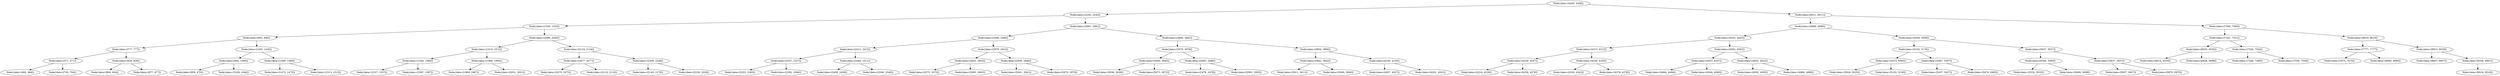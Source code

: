 digraph G{
1142484868 [label="Node{data=[4206, 4206]}"]
1142484868 -> 2039160056
2039160056 [label="Node{data=[2240, 2240]}"]
2039160056 -> 877241443
877241443 [label="Node{data=[1520, 1520]}"]
877241443 -> 1106230569
1106230569 [label="Node{data=[903, 946]}"]
1106230569 -> 1107828319
1107828319 [label="Node{data=[777, 777]}"]
1107828319 -> 1673901626
1673901626 [label="Node{data=[571, 571]}"]
1673901626 -> 450260125
450260125 [label="Node{data=[484, 484]}"]
1673901626 -> 653040667
653040667 [label="Node{data=[745, 764]}"]
1107828319 -> 613713023
613713023 [label="Node{data=[828, 828]}"]
613713023 -> 1789821617
1789821617 [label="Node{data=[804, 804]}"]
613713023 -> 1135979005
1135979005 [label="Node{data=[877, 877]}"]
1106230569 -> 33286612
33286612 [label="Node{data=[1435, 1435]}"]
33286612 -> 21766888
21766888 [label="Node{data=[992, 1008]}"]
21766888 -> 527012730
527012730 [label="Node{data=[959, 970]}"]
21766888 -> 1904032555
1904032555 [label="Node{data=[1039, 1046]}"]
33286612 -> 790022553
790022553 [label="Node{data=[1490, 1490]}"]
790022553 -> 1328408049
1328408049 [label="Node{data=[1473, 1473]}"]
790022553 -> 470568237
470568237 [label="Node{data=[1513, 1513]}"]
877241443 -> 70289892
70289892 [label="Node{data=[2049, 2049]}"]
70289892 -> 494125818
494125818 [label="Node{data=[1615, 1615]}"]
494125818 -> 1037156040
1037156040 [label="Node{data=[1540, 1584]}"]
1037156040 -> 1137375610
1137375610 [label="Node{data=[1537, 1537]}"]
1037156040 -> 1135945550
1135945550 [label="Node{data=[1587, 1587]}"]
494125818 -> 1087527376
1087527376 [label="Node{data=[1994, 1994]}"]
1087527376 -> 1883605244
1883605244 [label="Node{data=[1969, 1987]}"]
1087527376 -> 1683013287
1683013287 [label="Node{data=[2031, 2031]}"]
70289892 -> 238385716
238385716 [label="Node{data=[2124, 2124]}"]
238385716 -> 1560002299
1560002299 [label="Node{data=[2077, 2077]}"]
1560002299 -> 2478064
2478064 [label="Node{data=[2075, 2075]}"]
1560002299 -> 1642196181
1642196181 [label="Node{data=[2110, 2110]}"]
238385716 -> 1151393287
1151393287 [label="Node{data=[2208, 2208]}"]
1151393287 -> 1169009678
1169009678 [label="Node{data=[2143, 2170]}"]
1151393287 -> 1809424644
1809424644 [label="Node{data=[2226, 2226]}"]
2039160056 -> 87064558
87064558 [label="Node{data=[2991, 2991]}"]
87064558 -> 1201854889
1201854889 [label="Node{data=[2566, 2566]}"]
1201854889 -> 1875361935
1875361935 [label="Node{data=[2412, 2413]}"]
1875361935 -> 1227918834
1227918834 [label="Node{data=[2327, 2327]}"]
1227918834 -> 1341740085
1341740085 [label="Node{data=[2253, 2285]}"]
1227918834 -> 516404210
516404210 [label="Node{data=[2362, 2384]}"]
1875361935 -> 1339415325
1339415325 [label="Node{data=[2484, 2511]}"]
1339415325 -> 46632968
46632968 [label="Node{data=[2459, 2459]}"]
1339415325 -> 127546521
127546521 [label="Node{data=[2540, 2540]}"]
1201854889 -> 610357179
610357179 [label="Node{data=[2878, 2910]}"]
610357179 -> 1166894361
1166894361 [label="Node{data=[2603, 2603]}"]
1166894361 -> 2079652464
2079652464 [label="Node{data=[2572, 2572]}"]
1166894361 -> 756823915
756823915 [label="Node{data=[2663, 2663]}"]
610357179 -> 61778404
61778404 [label="Node{data=[2946, 2946]}"]
61778404 -> 757440805
757440805 [label="Node{data=[2941, 2941]}"]
61778404 -> 1910438283
1910438283 [label="Node{data=[2970, 2970]}"]
87064558 -> 1026895796
1026895796 [label="Node{data=[3666, 3682]}"]
1026895796 -> 1268928639
1268928639 [label="Node{data=[3078, 3078]}"]
1268928639 -> 1267657895
1267657895 [label="Node{data=[3040, 3040]}"]
1267657895 -> 1301956348
1301956348 [label="Node{data=[3036, 3036]}"]
1267657895 -> 1506187380
1506187380 [label="Node{data=[3073, 3073]}"]
1268928639 -> 4065947
4065947 [label="Node{data=[3492, 3496]}"]
4065947 -> 1013528047
1013528047 [label="Node{data=[3478, 3478]}"]
4065947 -> 601565496
601565496 [label="Node{data=[3593, 3593]}"]
1026895796 -> 1311965199
1311965199 [label="Node{data=[3956, 3956]}"]
1311965199 -> 1051308416
1051308416 [label="Node{data=[3842, 3842]}"]
1051308416 -> 1268395511
1268395511 [label="Node{data=[3811, 3811]}"]
1051308416 -> 829579093
829579093 [label="Node{data=[3949, 3949]}"]
1311965199 -> 1737953804
1737953804 [label="Node{data=[4100, 4100]}"]
1737953804 -> 339843791
339843791 [label="Node{data=[4027, 4027]}"]
1737953804 -> 237959205
237959205 [label="Node{data=[4201, 4201]}"]
1142484868 -> 755340866
755340866 [label="Node{data=[6011, 6011]}"]
755340866 -> 1918756508
1918756508 [label="Node{data=[4996, 4996]}"]
1918756508 -> 1792187898
1792187898 [label="Node{data=[4432, 4443]}"]
1792187898 -> 331657045
331657045 [label="Node{data=[4315, 4315]}"]
331657045 -> 309497065
309497065 [label="Node{data=[4229, 4247]}"]
309497065 -> 260501821
260501821 [label="Node{data=[4224, 4226]}"]
309497065 -> 1900380282
1900380282 [label="Node{data=[4258, 4276]}"]
331657045 -> 1196238592
1196238592 [label="Node{data=[4350, 4350]}"]
1196238592 -> 1096744644
1096744644 [label="Node{data=[4328, 4343]}"]
1196238592 -> 2036981963
2036981963 [label="Node{data=[4378, 4378]}"]
1792187898 -> 619903436
619903436 [label="Node{data=[4562, 4562]}"]
619903436 -> 178896757
178896757 [label="Node{data=[4507, 4507]}"]
178896757 -> 1018681402
1018681402 [label="Node{data=[4494, 4494]}"]
178896757 -> 183371999
183371999 [label="Node{data=[4546, 4560]}"]
619903436 -> 971091159
971091159 [label="Node{data=[4632, 4632]}"]
971091159 -> 2121592457
2121592457 [label="Node{data=[4595, 4595]}"]
971091159 -> 2088800117
2088800117 [label="Node{data=[4986, 4986]}"]
1918756508 -> 106092746
106092746 [label="Node{data=[5509, 5509]}"]
106092746 -> 853625795
853625795 [label="Node{data=[5162, 5176]}"]
853625795 -> 1807281072
1807281072 [label="Node{data=[5073, 5095]}"]
1807281072 -> 322648725
322648725 [label="Node{data=[5024, 5035]}"]
1807281072 -> 54469808
54469808 [label="Node{data=[5102, 5130]}"]
853625795 -> 1001969735
1001969735 [label="Node{data=[5367, 5367]}"]
1001969735 -> 401687019
401687019 [label="Node{data=[5207, 5207]}"]
1001969735 -> 1574190610
1574190610 [label="Node{data=[5476, 5493]}"]
106092746 -> 666147772
666147772 [label="Node{data=[5637, 5637]}"]
666147772 -> 1521685997
1521685997 [label="Node{data=[5562, 5580]}"]
1521685997 -> 1204873545
1204873545 [label="Node{data=[5532, 5532]}"]
1521685997 -> 998796047
998796047 [label="Node{data=[5608, 5608]}"]
666147772 -> 954367673
954367673 [label="Node{data=[5837, 5837]}"]
954367673 -> 2059147317
2059147317 [label="Node{data=[5827, 5827]}"]
954367673 -> 988163210
988163210 [label="Node{data=[5970, 5970]}"]
755340866 -> 1112471754
1112471754 [label="Node{data=[7585, 7585]}"]
1112471754 -> 1769095564
1769095564 [label="Node{data=[7251, 7251]}"]
1769095564 -> 1939181863
1939181863 [label="Node{data=[6035, 6035]}"]
1939181863 -> 2023514531
2023514531 [label="Node{data=[6019, 6019]}"]
1939181863 -> 1302421202
1302421202 [label="Node{data=[6838, 6898]}"]
1769095564 -> 916719819
916719819 [label="Node{data=[7526, 7526]}"]
916719819 -> 1768405905
1768405905 [label="Node{data=[7289, 7289]}"]
916719819 -> 1928154727
1928154727 [label="Node{data=[7559, 7559]}"]
1112471754 -> 905824550
905824550 [label="Node{data=[8619, 8619]}"]
905824550 -> 587820290
587820290 [label="Node{data=[7777, 7777]}"]
587820290 -> 2003235265
2003235265 [label="Node{data=[7675, 7675]}"]
587820290 -> 1868568380
1868568380 [label="Node{data=[8080, 8080]}"]
905824550 -> 881805071
881805071 [label="Node{data=[8915, 9039]}"]
881805071 -> 1543917025
1543917025 [label="Node{data=[8857, 8857]}"]
881805071 -> 481187673
481187673 [label="Node{data=[9334, 9461]}"]
481187673 -> 1939372551
1939372551 [label="Node{data=[9516, 9516]}"]
}
